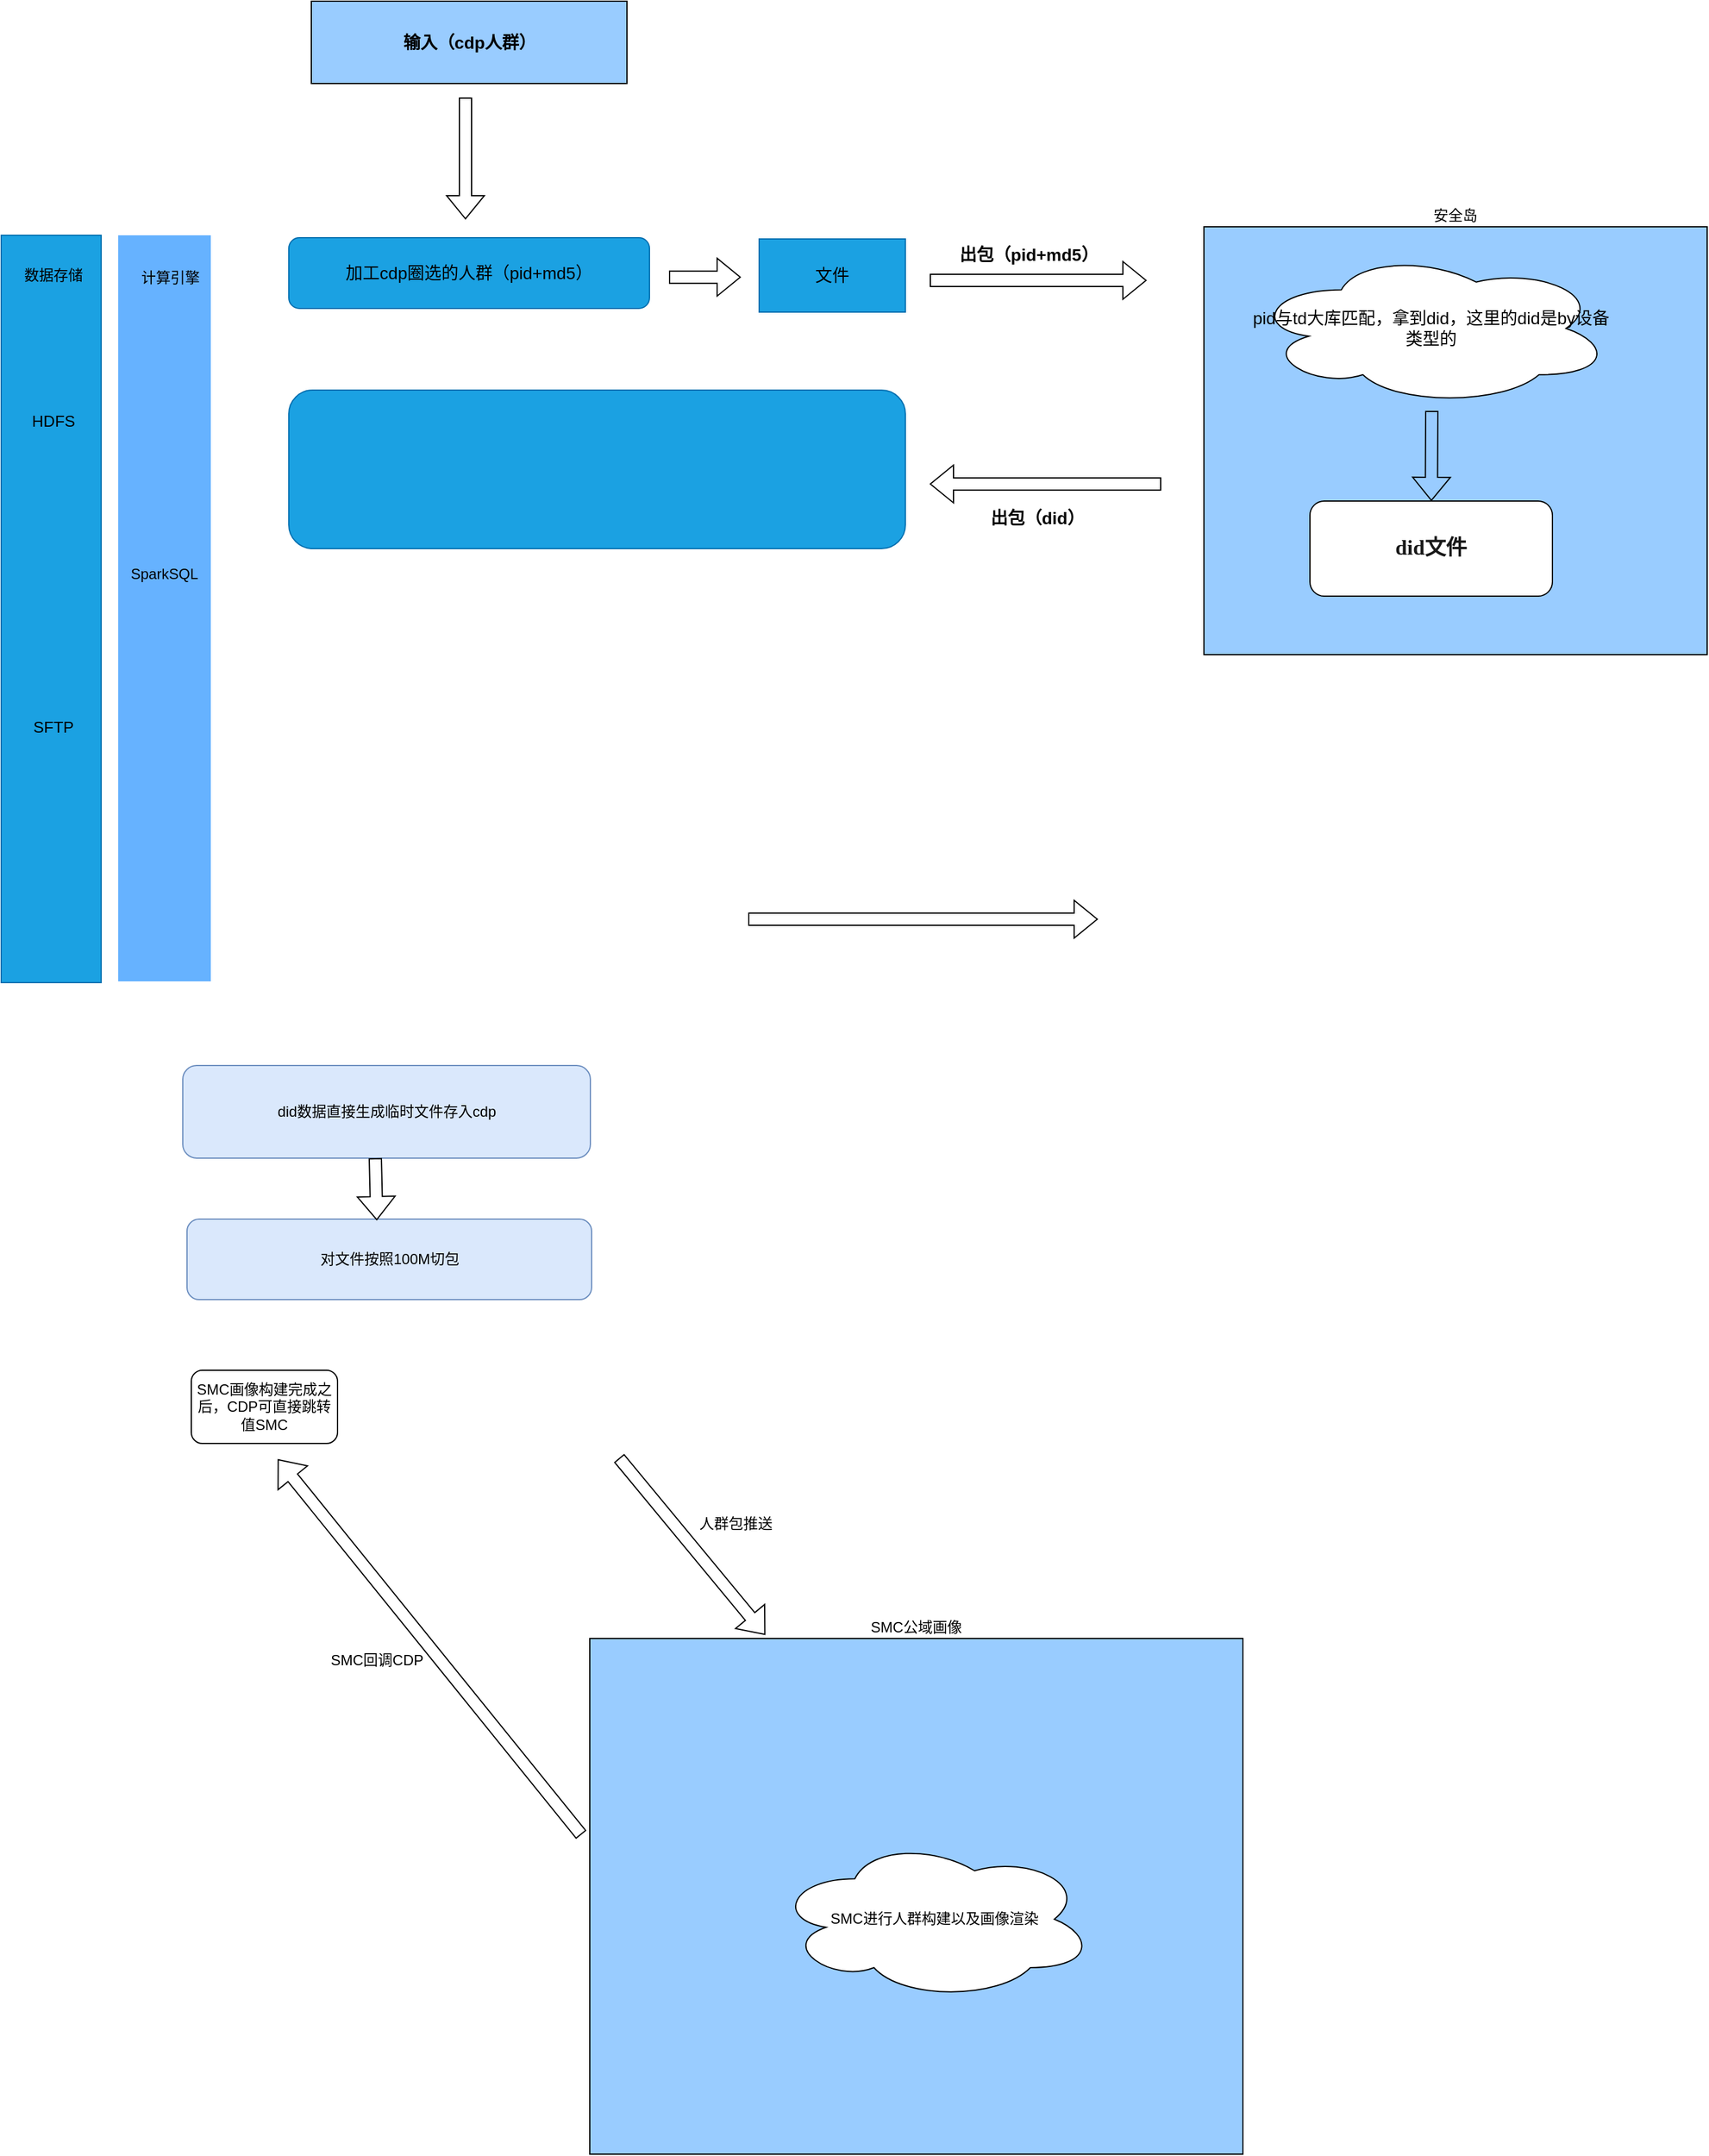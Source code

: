 <mxfile version="21.1.2" type="github">
  <diagram name="第 1 页" id="7fXY0yZBquvqDx3KHDn1">
    <mxGraphModel dx="2251" dy="1783" grid="0" gridSize="10" guides="1" tooltips="1" connect="1" arrows="1" fold="1" page="0" pageScale="1" pageWidth="1700" pageHeight="1100" math="0" shadow="0">
      <root>
        <mxCell id="0" />
        <mxCell id="1" parent="0" />
        <mxCell id="gfVVBqXn79-pAVJmNeN2-5" value="安全岛" style="rounded=0;whiteSpace=wrap;html=1;labelPosition=center;verticalLabelPosition=top;align=center;verticalAlign=bottom;fillColor=#99CCFF;" parent="1" vertex="1">
          <mxGeometry x="788" y="-287" width="413" height="351" as="geometry" />
        </mxCell>
        <mxCell id="gfVVBqXn79-pAVJmNeN2-6" value="" style="shape=flexArrow;endArrow=classic;html=1;rounded=0;" parent="1" edge="1">
          <mxGeometry width="50" height="50" relative="1" as="geometry">
            <mxPoint x="414" y="281" as="sourcePoint" />
            <mxPoint x="701" y="281" as="targetPoint" />
          </mxGeometry>
        </mxCell>
        <mxCell id="gfVVBqXn79-pAVJmNeN2-7" value="出包（pid+md5）" style="text;html=1;strokeColor=none;fillColor=none;align=center;verticalAlign=middle;whiteSpace=wrap;rounded=0;fontStyle=1;fontSize=14;" parent="1" vertex="1">
          <mxGeometry x="573" y="-278" width="143" height="28" as="geometry" />
        </mxCell>
        <mxCell id="gfVVBqXn79-pAVJmNeN2-8" value="&lt;font style=&quot;font-size: 14px;&quot;&gt;pid与td大库匹配，拿到did，这里的did是by设备类型的&lt;/font&gt;" style="ellipse;shape=cloud;whiteSpace=wrap;html=1;" parent="1" vertex="1">
          <mxGeometry x="827" y="-267" width="295" height="126.75" as="geometry" />
        </mxCell>
        <mxCell id="gfVVBqXn79-pAVJmNeN2-9" value="&lt;p style=&quot;border-color: var(--border-color); margin: 0px; line-height: 12px;&quot; align=&quot;center&quot;&gt;&lt;font face=&quot;Microsoft YaHei&quot; color=&quot;#191919&quot;&gt;&lt;span style=&quot;font-size: 17.333px;&quot;&gt;&lt;b&gt;did文件&lt;/b&gt;&lt;/span&gt;&lt;/font&gt;&lt;/p&gt;" style="rounded=1;whiteSpace=wrap;html=1;" parent="1" vertex="1">
          <mxGeometry x="875" y="-62" width="199" height="78" as="geometry" />
        </mxCell>
        <mxCell id="gfVVBqXn79-pAVJmNeN2-10" value="" style="shape=flexArrow;endArrow=classic;html=1;rounded=0;" parent="1" target="gfVVBqXn79-pAVJmNeN2-9" edge="1">
          <mxGeometry width="50" height="50" relative="1" as="geometry">
            <mxPoint x="975" y="-136" as="sourcePoint" />
            <mxPoint x="1028" y="-186" as="targetPoint" />
          </mxGeometry>
        </mxCell>
        <mxCell id="gfVVBqXn79-pAVJmNeN2-11" value="" style="shape=flexArrow;endArrow=classic;html=1;rounded=0;" parent="1" edge="1">
          <mxGeometry width="50" height="50" relative="1" as="geometry">
            <mxPoint x="753" y="-76" as="sourcePoint" />
            <mxPoint x="563" y="-76" as="targetPoint" />
          </mxGeometry>
        </mxCell>
        <mxCell id="gfVVBqXn79-pAVJmNeN2-12" value="出包（did）" style="text;html=1;strokeColor=none;fillColor=none;align=center;verticalAlign=middle;whiteSpace=wrap;rounded=0;fontStyle=1;fontSize=14;" parent="1" vertex="1">
          <mxGeometry x="580" y="-62" width="143" height="28" as="geometry" />
        </mxCell>
        <mxCell id="gfVVBqXn79-pAVJmNeN2-21" value="SMC公域画像" style="rounded=0;whiteSpace=wrap;html=1;labelPosition=center;verticalLabelPosition=top;align=center;verticalAlign=bottom;fillColor=#99CCFF;" parent="1" vertex="1">
          <mxGeometry x="284" y="871" width="536" height="423" as="geometry" />
        </mxCell>
        <mxCell id="gfVVBqXn79-pAVJmNeN2-23" value="did数据直接生成临时文件存入cdp" style="rounded=1;whiteSpace=wrap;html=1;fillColor=#dae8fc;strokeColor=#6c8ebf;" parent="1" vertex="1">
          <mxGeometry x="-50" y="401" width="334.5" height="76" as="geometry" />
        </mxCell>
        <mxCell id="gfVVBqXn79-pAVJmNeN2-26" value="对文件按照100M切包" style="rounded=1;whiteSpace=wrap;html=1;fillColor=#dae8fc;strokeColor=#6c8ebf;" parent="1" vertex="1">
          <mxGeometry x="-46.5" y="527" width="332" height="66" as="geometry" />
        </mxCell>
        <mxCell id="gfVVBqXn79-pAVJmNeN2-28" value="" style="shape=flexArrow;endArrow=classic;html=1;rounded=0;" parent="1" edge="1">
          <mxGeometry width="50" height="50" relative="1" as="geometry">
            <mxPoint x="308" y="723" as="sourcePoint" />
            <mxPoint x="428" y="868" as="targetPoint" />
          </mxGeometry>
        </mxCell>
        <mxCell id="gfVVBqXn79-pAVJmNeN2-29" value="" style="shape=flexArrow;endArrow=classic;html=1;rounded=0;" parent="1" edge="1">
          <mxGeometry width="50" height="50" relative="1" as="geometry">
            <mxPoint x="277" y="1032" as="sourcePoint" />
            <mxPoint x="28" y="724" as="targetPoint" />
          </mxGeometry>
        </mxCell>
        <mxCell id="gfVVBqXn79-pAVJmNeN2-30" value="SMC进行人群构建以及画像渲染" style="ellipse;shape=cloud;whiteSpace=wrap;html=1;" parent="1" vertex="1">
          <mxGeometry x="436" y="1035" width="262" height="132.5" as="geometry" />
        </mxCell>
        <mxCell id="gfVVBqXn79-pAVJmNeN2-31" value="SMC回调CDP" style="text;html=1;strokeColor=none;fillColor=none;align=center;verticalAlign=middle;whiteSpace=wrap;rounded=0;" parent="1" vertex="1">
          <mxGeometry x="52" y="871" width="115" height="36" as="geometry" />
        </mxCell>
        <mxCell id="gfVVBqXn79-pAVJmNeN2-32" value="人群包推送" style="text;html=1;strokeColor=none;fillColor=none;align=center;verticalAlign=middle;whiteSpace=wrap;rounded=0;" parent="1" vertex="1">
          <mxGeometry x="354" y="762" width="100" height="30" as="geometry" />
        </mxCell>
        <mxCell id="gfVVBqXn79-pAVJmNeN2-33" value="SMC画像构建完成之后，CDP可直接跳转值SMC" style="rounded=1;whiteSpace=wrap;html=1;" parent="1" vertex="1">
          <mxGeometry x="-43" y="651" width="120" height="60" as="geometry" />
        </mxCell>
        <mxCell id="gfVVBqXn79-pAVJmNeN2-34" value="" style="shape=flexArrow;endArrow=classic;html=1;rounded=0;entryX=0.469;entryY=0.015;entryDx=0;entryDy=0;entryPerimeter=0;" parent="1" target="gfVVBqXn79-pAVJmNeN2-26" edge="1">
          <mxGeometry width="50" height="50" relative="1" as="geometry">
            <mxPoint x="108" y="477" as="sourcePoint" />
            <mxPoint x="158" y="427" as="targetPoint" />
          </mxGeometry>
        </mxCell>
        <mxCell id="VDL4ZSIlyJueon5hfBDS-1" value="" style="rounded=0;whiteSpace=wrap;html=1;fontSize=15;fontColor=#ffffff;fillColor=#1ba1e2;labelBackgroundColor=#33FFFF;strokeColor=#006EAF;" vertex="1" parent="1">
          <mxGeometry x="-199" y="-280" width="82" height="613" as="geometry" />
        </mxCell>
        <mxCell id="VDL4ZSIlyJueon5hfBDS-2" value="&lt;font color=&quot;#000000&quot; style=&quot;font-size: 12px;&quot;&gt;数据存储&lt;/font&gt;" style="text;html=1;strokeColor=none;fillColor=none;align=center;verticalAlign=middle;whiteSpace=wrap;rounded=0;fontSize=12;fontColor=#FFFFFF;" vertex="1" parent="1">
          <mxGeometry x="-186.5" y="-262" width="60" height="30" as="geometry" />
        </mxCell>
        <mxCell id="VDL4ZSIlyJueon5hfBDS-3" value="HDFS" style="text;html=1;strokeColor=none;fillColor=none;align=center;verticalAlign=middle;whiteSpace=wrap;rounded=0;labelBackgroundColor=none;fontSize=13;fontColor=#000000;" vertex="1" parent="1">
          <mxGeometry x="-186.5" y="-143" width="60" height="30" as="geometry" />
        </mxCell>
        <mxCell id="VDL4ZSIlyJueon5hfBDS-4" value="&lt;span style=&quot;color: rgba(0, 0, 0, 0); font-family: monospace; font-size: 0px; text-align: start; background-color: rgb(251, 251, 251);&quot;&gt;%3CmxGraphModel%3E%3Croot%3E%3CmxCell%20id%3D%220%22%2F%3E%3CmxCell%20id%3D%221%22%20parent%3D%220%22%2F%3E%3CmxCell%20id%3D%222%22%20value%3D%22%26lt%3Bfont%20color%3D%26quot%3B%23000000%26quot%3B%20style%3D%26quot%3Bfont-size%3A%2013px%3B%26quot%3B%26gt%3B%E6%95%B0%E6%8D%AE%E5%AD%98%E5%82%A8%26lt%3B%2Ffont%26gt%3B%22%20style%3D%22text%3Bhtml%3D1%3BstrokeColor%3Dnone%3BfillColor%3Dnone%3Balign%3Dcenter%3BverticalAlign%3Dmiddle%3BwhiteSpace%3Dwrap%3Brounded%3D0%3BfontSize%3D13%3BfontColor%3D%23FFFFFF%3B%22%20vertex%3D%221%22%20parent%3D%221%22%3E%3CmxGeometry%20x%3D%22235%22%20y%3D%22165%22%20width%3D%2260%22%20height%3D%2230%22%20as%3D%22geometry%22%2F%3E%3C%2FmxCell%3E%3C%2Froot%3E%3C%2FmxGraphModel%3E&lt;/span&gt;" style="rounded=0;whiteSpace=wrap;html=1;fontSize=15;fontColor=#FFFFFF;fillColor=#66B2FF;labelBackgroundColor=#33FFFF;strokeColor=none;" vertex="1" parent="1">
          <mxGeometry x="-103" y="-280" width="76" height="612" as="geometry" />
        </mxCell>
        <mxCell id="VDL4ZSIlyJueon5hfBDS-5" value="&lt;font color=&quot;#000000&quot; style=&quot;font-size: 12px;&quot;&gt;计算引擎&lt;/font&gt;" style="text;html=1;strokeColor=none;fillColor=none;align=center;verticalAlign=middle;whiteSpace=wrap;rounded=0;fontSize=12;fontColor=#FFFFFF;" vertex="1" parent="1">
          <mxGeometry x="-90" y="-260" width="60" height="30" as="geometry" />
        </mxCell>
        <mxCell id="VDL4ZSIlyJueon5hfBDS-6" value="SparkSQL" style="text;html=1;strokeColor=none;fillColor=none;align=center;verticalAlign=middle;whiteSpace=wrap;rounded=0;labelBackgroundColor=none;fontSize=12;fontColor=#000000;" vertex="1" parent="1">
          <mxGeometry x="-95" y="-17" width="60" height="30" as="geometry" />
        </mxCell>
        <mxCell id="VDL4ZSIlyJueon5hfBDS-7" value="SFTP" style="text;html=1;strokeColor=none;fillColor=none;align=center;verticalAlign=middle;whiteSpace=wrap;rounded=0;labelBackgroundColor=none;fontSize=13;fontColor=#000000;" vertex="1" parent="1">
          <mxGeometry x="-186.5" y="108" width="60" height="30" as="geometry" />
        </mxCell>
        <mxCell id="VDL4ZSIlyJueon5hfBDS-8" value="输入（cdp人群）" style="rounded=0;whiteSpace=wrap;html=1;fillColor=#99CCFF;fontSize=14;fontStyle=1" vertex="1" parent="1">
          <mxGeometry x="55.5" y="-472" width="259" height="67.5" as="geometry" />
        </mxCell>
        <mxCell id="VDL4ZSIlyJueon5hfBDS-9" value="加工cdp圈选的人群（pid+md5）" style="rounded=1;whiteSpace=wrap;html=1;fillColor=#1ba1e2;strokeColor=#006EAF;fontColor=#000000;fontSize=14;" vertex="1" parent="1">
          <mxGeometry x="37" y="-278" width="296" height="58" as="geometry" />
        </mxCell>
        <mxCell id="VDL4ZSIlyJueon5hfBDS-10" value="文件" style="rounded=0;whiteSpace=wrap;html=1;fillColor=#1ba1e2;fontColor=#000000;strokeColor=#006EAF;fontSize=14;" vertex="1" parent="1">
          <mxGeometry x="423" y="-277" width="120" height="60" as="geometry" />
        </mxCell>
        <mxCell id="VDL4ZSIlyJueon5hfBDS-11" value="" style="shape=flexArrow;endArrow=classic;html=1;rounded=0;" edge="1" parent="1">
          <mxGeometry width="50" height="50" relative="1" as="geometry">
            <mxPoint x="349" y="-245.67" as="sourcePoint" />
            <mxPoint x="408" y="-245.67" as="targetPoint" />
          </mxGeometry>
        </mxCell>
        <mxCell id="VDL4ZSIlyJueon5hfBDS-12" value="" style="shape=flexArrow;endArrow=classic;html=1;rounded=0;" edge="1" parent="1">
          <mxGeometry width="50" height="50" relative="1" as="geometry">
            <mxPoint x="182" y="-393" as="sourcePoint" />
            <mxPoint x="182" y="-293" as="targetPoint" />
          </mxGeometry>
        </mxCell>
        <mxCell id="VDL4ZSIlyJueon5hfBDS-13" value="" style="shape=flexArrow;endArrow=classic;html=1;rounded=0;" edge="1" parent="1">
          <mxGeometry width="50" height="50" relative="1" as="geometry">
            <mxPoint x="563" y="-243.0" as="sourcePoint" />
            <mxPoint x="741" y="-243" as="targetPoint" />
          </mxGeometry>
        </mxCell>
        <mxCell id="VDL4ZSIlyJueon5hfBDS-14" value="" style="rounded=1;whiteSpace=wrap;html=1;fillColor=#1ba1e2;strokeColor=#006EAF;fontColor=#ffffff;fontSize=14;" vertex="1" parent="1">
          <mxGeometry x="37" y="-153" width="506" height="130" as="geometry" />
        </mxCell>
      </root>
    </mxGraphModel>
  </diagram>
</mxfile>
